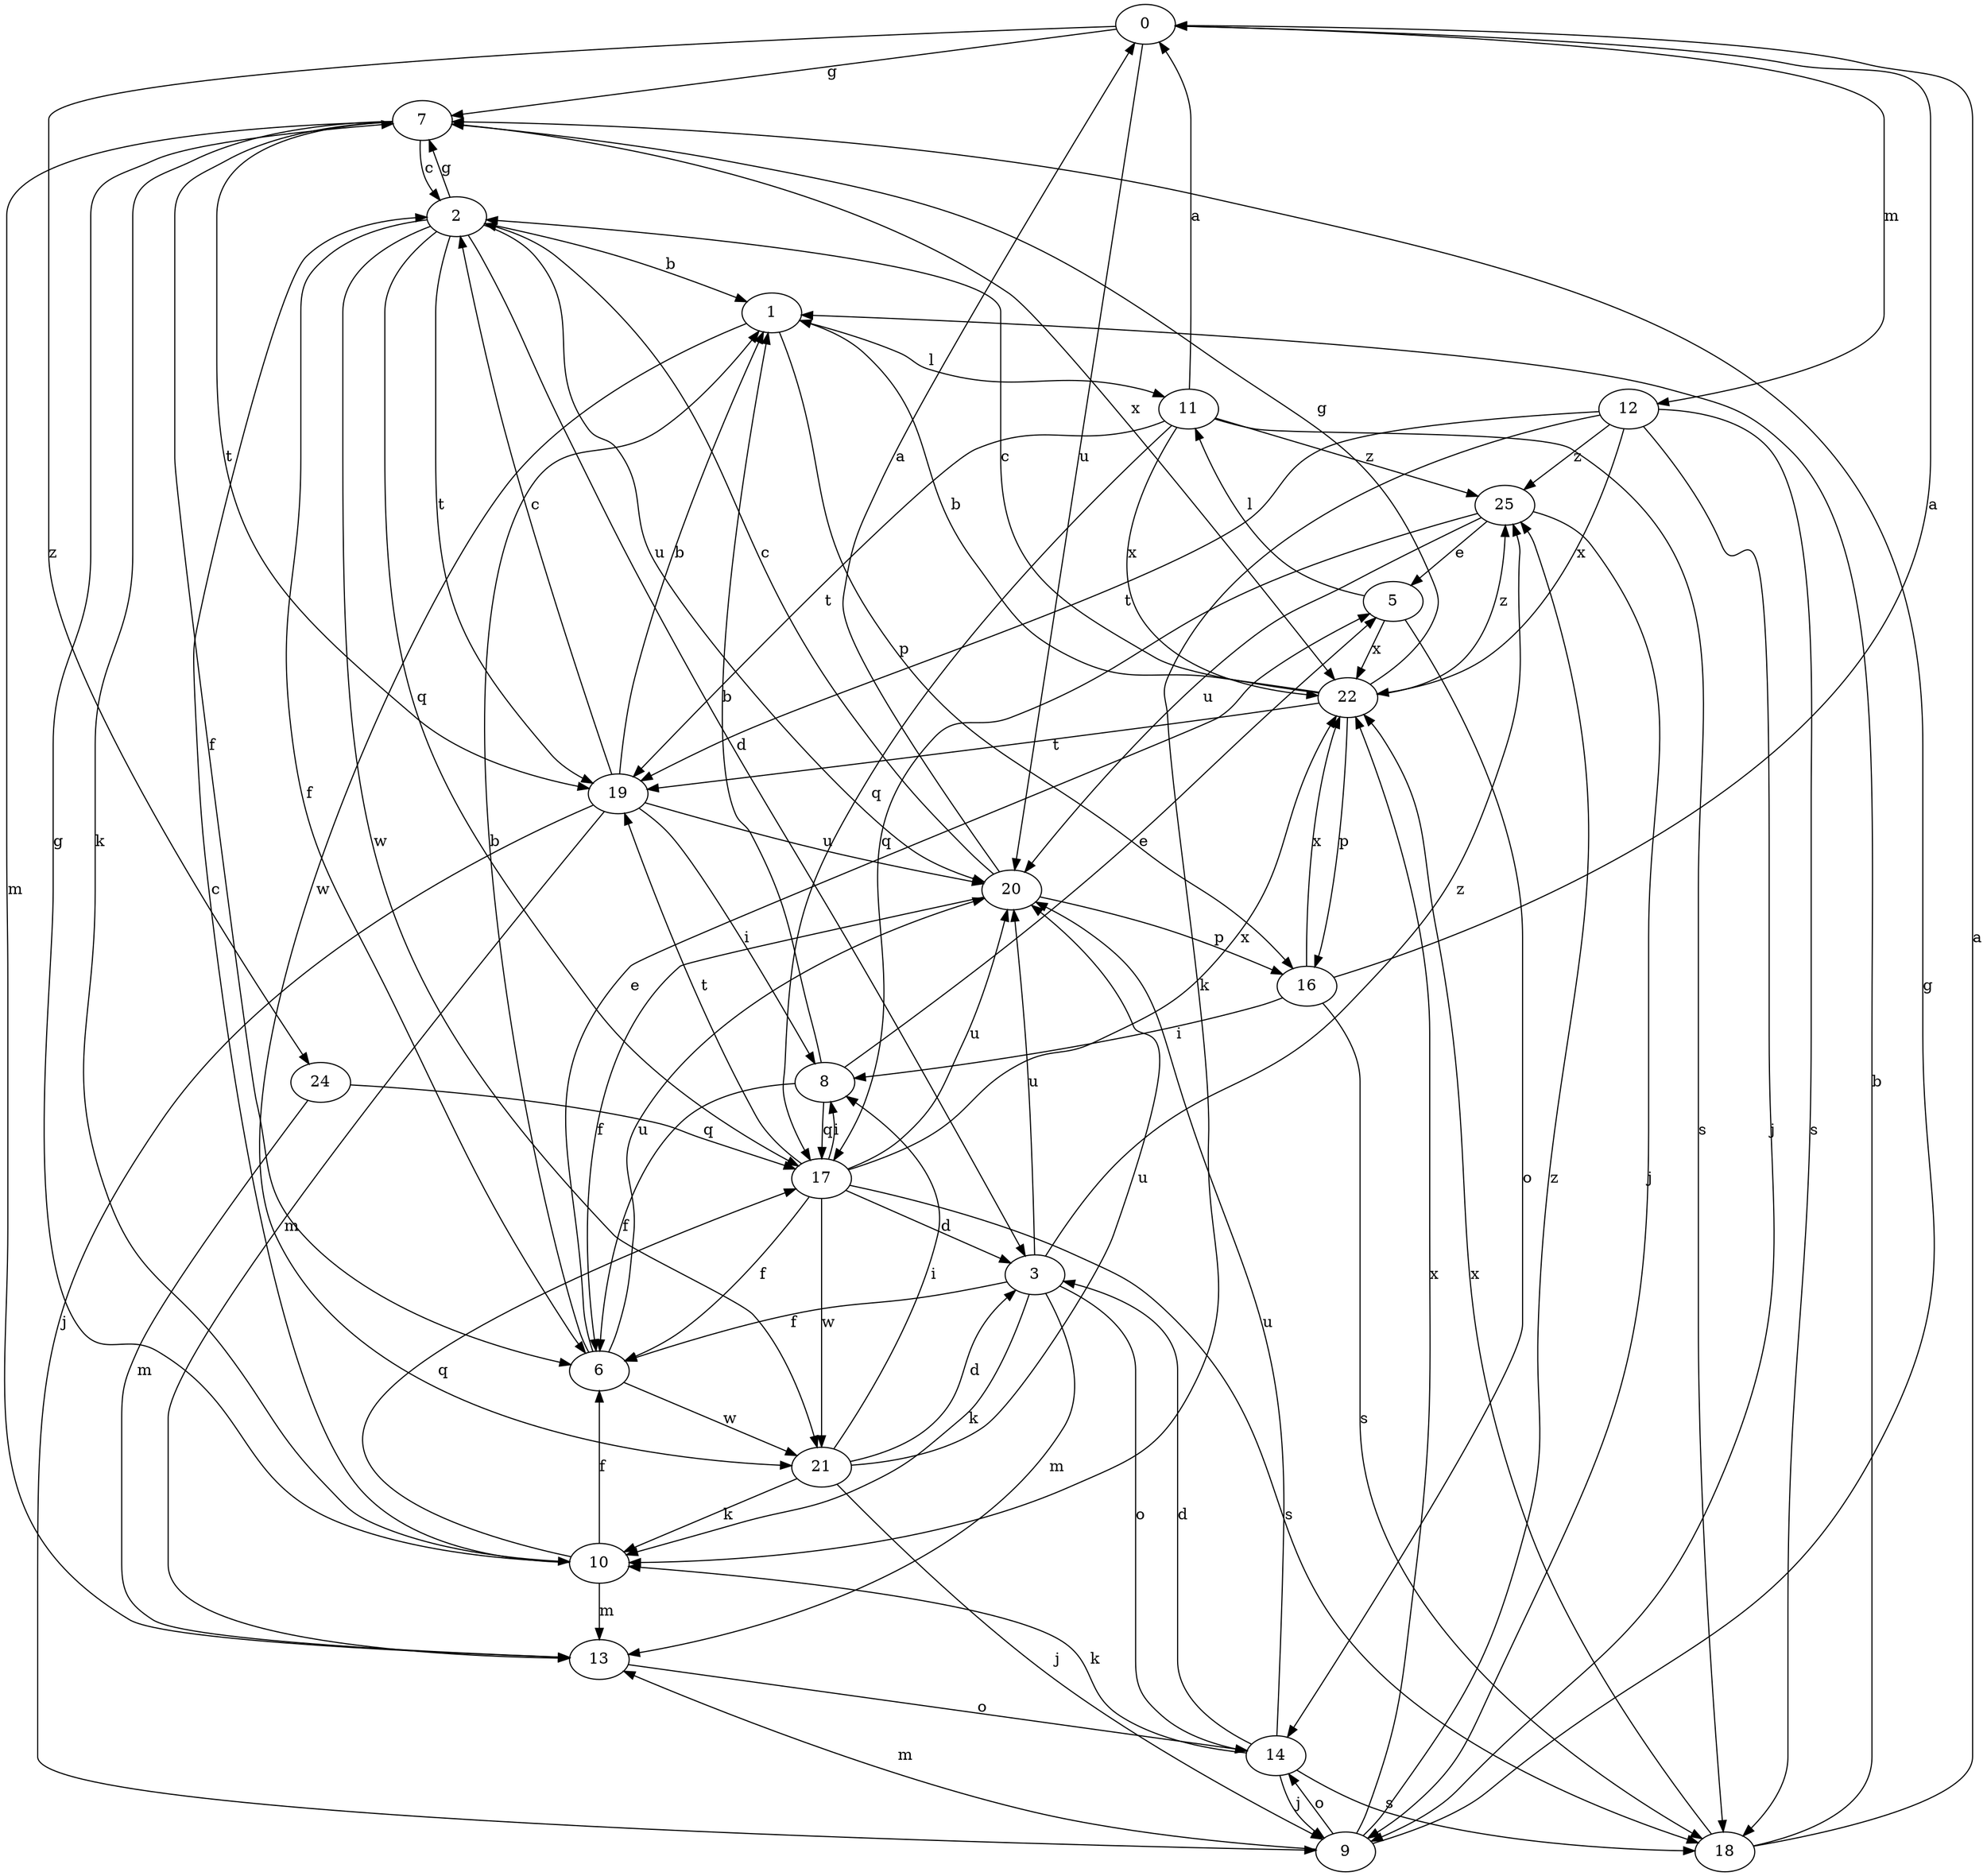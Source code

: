 strict digraph  {
0;
1;
2;
3;
5;
6;
7;
8;
9;
10;
11;
12;
13;
14;
16;
17;
18;
19;
20;
21;
22;
24;
25;
0 -> 7  [label=g];
0 -> 12  [label=m];
0 -> 20  [label=u];
0 -> 24  [label=z];
1 -> 11  [label=l];
1 -> 16  [label=p];
1 -> 21  [label=w];
2 -> 1  [label=b];
2 -> 3  [label=d];
2 -> 6  [label=f];
2 -> 7  [label=g];
2 -> 17  [label=q];
2 -> 19  [label=t];
2 -> 20  [label=u];
2 -> 21  [label=w];
3 -> 6  [label=f];
3 -> 10  [label=k];
3 -> 13  [label=m];
3 -> 14  [label=o];
3 -> 20  [label=u];
3 -> 25  [label=z];
5 -> 11  [label=l];
5 -> 14  [label=o];
5 -> 22  [label=x];
6 -> 1  [label=b];
6 -> 5  [label=e];
6 -> 20  [label=u];
6 -> 21  [label=w];
7 -> 2  [label=c];
7 -> 6  [label=f];
7 -> 10  [label=k];
7 -> 13  [label=m];
7 -> 19  [label=t];
7 -> 22  [label=x];
8 -> 1  [label=b];
8 -> 5  [label=e];
8 -> 6  [label=f];
8 -> 17  [label=q];
9 -> 7  [label=g];
9 -> 13  [label=m];
9 -> 14  [label=o];
9 -> 22  [label=x];
9 -> 25  [label=z];
10 -> 2  [label=c];
10 -> 6  [label=f];
10 -> 7  [label=g];
10 -> 13  [label=m];
10 -> 17  [label=q];
11 -> 0  [label=a];
11 -> 17  [label=q];
11 -> 18  [label=s];
11 -> 19  [label=t];
11 -> 22  [label=x];
11 -> 25  [label=z];
12 -> 9  [label=j];
12 -> 10  [label=k];
12 -> 18  [label=s];
12 -> 19  [label=t];
12 -> 22  [label=x];
12 -> 25  [label=z];
13 -> 14  [label=o];
14 -> 3  [label=d];
14 -> 9  [label=j];
14 -> 10  [label=k];
14 -> 18  [label=s];
14 -> 20  [label=u];
16 -> 0  [label=a];
16 -> 8  [label=i];
16 -> 18  [label=s];
16 -> 22  [label=x];
17 -> 3  [label=d];
17 -> 6  [label=f];
17 -> 8  [label=i];
17 -> 18  [label=s];
17 -> 19  [label=t];
17 -> 20  [label=u];
17 -> 21  [label=w];
17 -> 22  [label=x];
18 -> 0  [label=a];
18 -> 1  [label=b];
18 -> 22  [label=x];
19 -> 1  [label=b];
19 -> 2  [label=c];
19 -> 8  [label=i];
19 -> 9  [label=j];
19 -> 13  [label=m];
19 -> 20  [label=u];
20 -> 0  [label=a];
20 -> 2  [label=c];
20 -> 6  [label=f];
20 -> 16  [label=p];
21 -> 3  [label=d];
21 -> 8  [label=i];
21 -> 9  [label=j];
21 -> 10  [label=k];
21 -> 20  [label=u];
22 -> 1  [label=b];
22 -> 2  [label=c];
22 -> 7  [label=g];
22 -> 16  [label=p];
22 -> 19  [label=t];
22 -> 25  [label=z];
24 -> 13  [label=m];
24 -> 17  [label=q];
25 -> 5  [label=e];
25 -> 9  [label=j];
25 -> 17  [label=q];
25 -> 20  [label=u];
}
